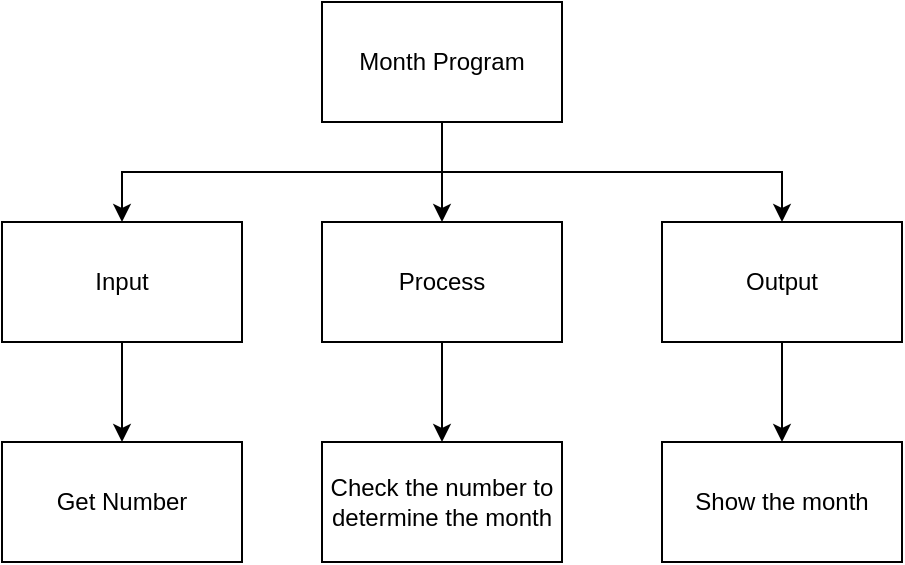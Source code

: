 <mxfile version="14.6.11" type="github">
  <diagram id="4cwx4pwp12pZUkZbKhSr" name="Page-1">
    <mxGraphModel dx="582" dy="415" grid="1" gridSize="10" guides="1" tooltips="1" connect="1" arrows="1" fold="1" page="1" pageScale="1" pageWidth="850" pageHeight="1100" math="0" shadow="0">
      <root>
        <mxCell id="0" />
        <mxCell id="1" parent="0" />
        <mxCell id="TuPoeoWpN1tek3kIQ5zs-8" style="edgeStyle=orthogonalEdgeStyle;rounded=0;orthogonalLoop=1;jettySize=auto;html=1;exitX=0.5;exitY=1;exitDx=0;exitDy=0;" edge="1" parent="1" source="TuPoeoWpN1tek3kIQ5zs-1" target="TuPoeoWpN1tek3kIQ5zs-3">
          <mxGeometry relative="1" as="geometry" />
        </mxCell>
        <mxCell id="TuPoeoWpN1tek3kIQ5zs-9" style="edgeStyle=orthogonalEdgeStyle;rounded=0;orthogonalLoop=1;jettySize=auto;html=1;exitX=0.5;exitY=1;exitDx=0;exitDy=0;entryX=0.5;entryY=0;entryDx=0;entryDy=0;" edge="1" parent="1" source="TuPoeoWpN1tek3kIQ5zs-1" target="TuPoeoWpN1tek3kIQ5zs-2">
          <mxGeometry relative="1" as="geometry" />
        </mxCell>
        <mxCell id="TuPoeoWpN1tek3kIQ5zs-10" style="edgeStyle=orthogonalEdgeStyle;rounded=0;orthogonalLoop=1;jettySize=auto;html=1;exitX=0.5;exitY=1;exitDx=0;exitDy=0;entryX=0.5;entryY=0;entryDx=0;entryDy=0;" edge="1" parent="1" source="TuPoeoWpN1tek3kIQ5zs-1" target="TuPoeoWpN1tek3kIQ5zs-4">
          <mxGeometry relative="1" as="geometry" />
        </mxCell>
        <mxCell id="TuPoeoWpN1tek3kIQ5zs-1" value="Month Program" style="rounded=0;whiteSpace=wrap;html=1;" vertex="1" parent="1">
          <mxGeometry x="240" y="180" width="120" height="60" as="geometry" />
        </mxCell>
        <mxCell id="TuPoeoWpN1tek3kIQ5zs-11" style="edgeStyle=orthogonalEdgeStyle;rounded=0;orthogonalLoop=1;jettySize=auto;html=1;exitX=0.5;exitY=1;exitDx=0;exitDy=0;entryX=0.5;entryY=0;entryDx=0;entryDy=0;" edge="1" parent="1" source="TuPoeoWpN1tek3kIQ5zs-2" target="TuPoeoWpN1tek3kIQ5zs-5">
          <mxGeometry relative="1" as="geometry" />
        </mxCell>
        <mxCell id="TuPoeoWpN1tek3kIQ5zs-2" value="Input" style="rounded=0;whiteSpace=wrap;html=1;" vertex="1" parent="1">
          <mxGeometry x="80" y="290" width="120" height="60" as="geometry" />
        </mxCell>
        <mxCell id="TuPoeoWpN1tek3kIQ5zs-12" style="edgeStyle=orthogonalEdgeStyle;rounded=0;orthogonalLoop=1;jettySize=auto;html=1;exitX=0.5;exitY=1;exitDx=0;exitDy=0;entryX=0.5;entryY=0;entryDx=0;entryDy=0;" edge="1" parent="1" source="TuPoeoWpN1tek3kIQ5zs-3" target="TuPoeoWpN1tek3kIQ5zs-6">
          <mxGeometry relative="1" as="geometry" />
        </mxCell>
        <mxCell id="TuPoeoWpN1tek3kIQ5zs-3" value="Process" style="rounded=0;whiteSpace=wrap;html=1;" vertex="1" parent="1">
          <mxGeometry x="240" y="290" width="120" height="60" as="geometry" />
        </mxCell>
        <mxCell id="TuPoeoWpN1tek3kIQ5zs-13" style="edgeStyle=orthogonalEdgeStyle;rounded=0;orthogonalLoop=1;jettySize=auto;html=1;exitX=0.5;exitY=1;exitDx=0;exitDy=0;entryX=0.5;entryY=0;entryDx=0;entryDy=0;" edge="1" parent="1" source="TuPoeoWpN1tek3kIQ5zs-4" target="TuPoeoWpN1tek3kIQ5zs-7">
          <mxGeometry relative="1" as="geometry" />
        </mxCell>
        <mxCell id="TuPoeoWpN1tek3kIQ5zs-4" value="Output" style="rounded=0;whiteSpace=wrap;html=1;" vertex="1" parent="1">
          <mxGeometry x="410" y="290" width="120" height="60" as="geometry" />
        </mxCell>
        <mxCell id="TuPoeoWpN1tek3kIQ5zs-5" value="Get Number" style="rounded=0;whiteSpace=wrap;html=1;" vertex="1" parent="1">
          <mxGeometry x="80" y="400" width="120" height="60" as="geometry" />
        </mxCell>
        <mxCell id="TuPoeoWpN1tek3kIQ5zs-6" value="Check the number to determine the month" style="rounded=0;whiteSpace=wrap;html=1;" vertex="1" parent="1">
          <mxGeometry x="240" y="400" width="120" height="60" as="geometry" />
        </mxCell>
        <mxCell id="TuPoeoWpN1tek3kIQ5zs-7" value="Show the month" style="rounded=0;whiteSpace=wrap;html=1;" vertex="1" parent="1">
          <mxGeometry x="410" y="400" width="120" height="60" as="geometry" />
        </mxCell>
      </root>
    </mxGraphModel>
  </diagram>
</mxfile>
